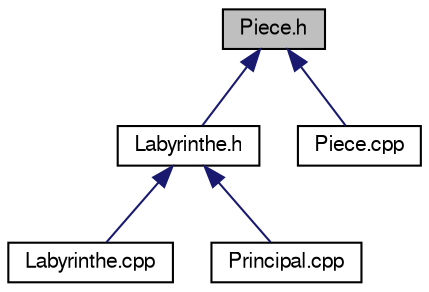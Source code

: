 digraph "Piece.h"
{
 // LATEX_PDF_SIZE
  edge [fontname="FreeSans",fontsize="10",labelfontname="FreeSans",labelfontsize="10"];
  node [fontname="FreeSans",fontsize="10",shape=record];
  Node1 [label="Piece.h",height=0.2,width=0.4,color="black", fillcolor="grey75", style="filled", fontcolor="black",tooltip="Ce fichier contient l'interface d'une pièce."];
  Node1 -> Node2 [dir="back",color="midnightblue",fontsize="10",style="solid",fontname="FreeSans"];
  Node2 [label="Labyrinthe.h",height=0.2,width=0.4,color="black", fillcolor="white", style="filled",URL="$_labyrinthe_8h.html",tooltip="Ce fichier contient l'interface d'un labyrinthe."];
  Node2 -> Node3 [dir="back",color="midnightblue",fontsize="10",style="solid",fontname="FreeSans"];
  Node3 [label="Labyrinthe.cpp",height=0.2,width=0.4,color="black", fillcolor="white", style="filled",URL="$_labyrinthe_8cpp.html",tooltip="Le code des méthodes membres et privés de la classe Labyrinthe."];
  Node2 -> Node4 [dir="back",color="midnightblue",fontsize="10",style="solid",fontname="FreeSans"];
  Node4 [label="Principal.cpp",height=0.2,width=0.4,color="black", fillcolor="white", style="filled",URL="$_principal_8cpp.html",tooltip="Ce fichier contient un main pour tester le labyrinthe."];
  Node1 -> Node5 [dir="back",color="midnightblue",fontsize="10",style="solid",fontname="FreeSans"];
  Node5 [label="Piece.cpp",height=0.2,width=0.4,color="black", fillcolor="white", style="filled",URL="$_piece_8cpp.html",tooltip="Ce fichier contient une implantation des méthodes de la classe Piece."];
}
